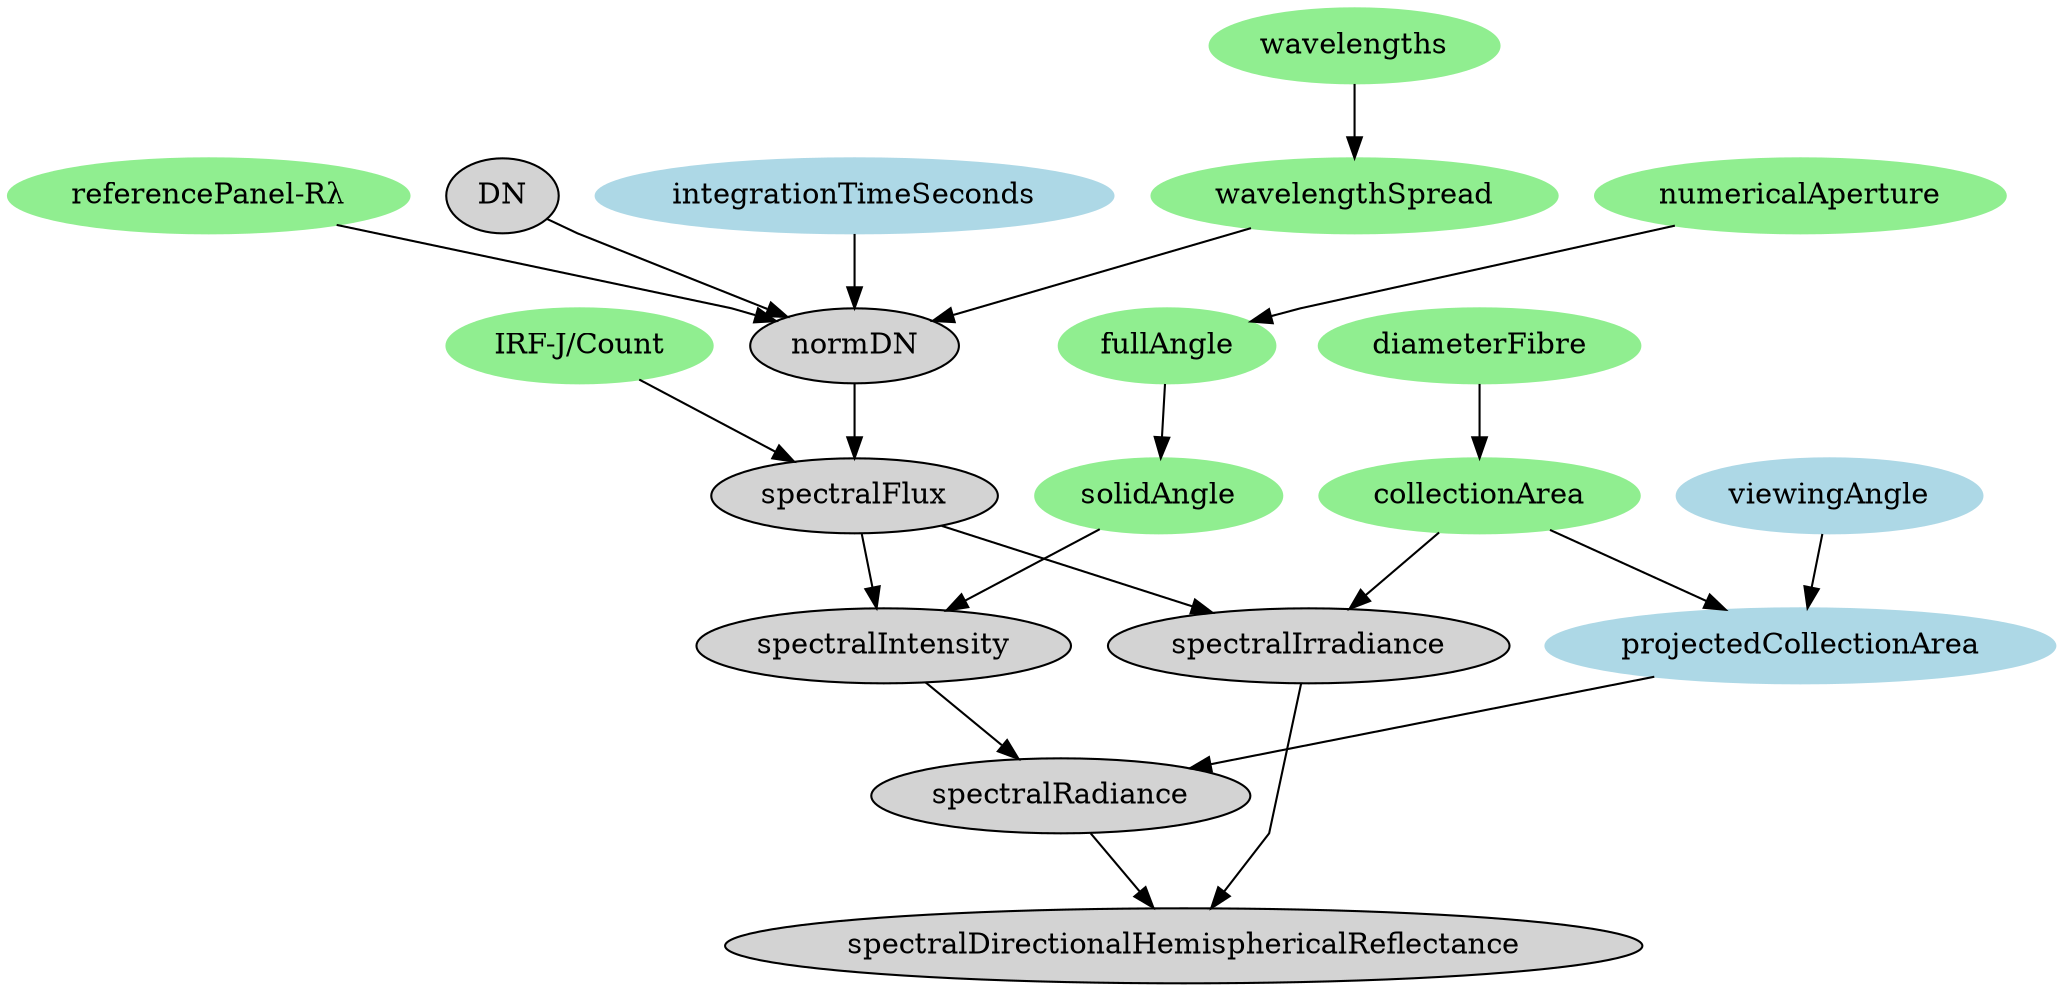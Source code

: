 digraph LR {
  splines=polyline;
  
	subgraph _0 {
		node [style=filled, color=lightblue];
		integrationTimeSeconds;
		viewingAngle -> projectedCollectionArea;
		label = "Measurement metadata - measured";
	}
	
	subgraph _1 {
		node [style=filled, color=lightgreen];
		wavelengths -> wavelengthSpread;
		diameterFibre -> collectionArea;
		"IRF-J/Count";
		numericalAperture -> fullAngle -> solidAngle;
		"referencePanel-Rλ"
		label = "Instrument metadata - measured";
		color=blue
	}
	
	subgraph _2 {
		node [style=filled];
		DN -> normDN -> spectralFlux -> spectralIntensity;
    spectralIntensity -> spectralRadiance;
    spectralFlux -> spectralIrradiance;
    spectralIrradiance -> spectralDirectionalHemisphericalReflectance
    spectralRadiance -> spectralDirectionalHemisphericalReflectance
		label = "Measurement";
		color=green
	}
	
	integrationTimeSeconds -> normDN;
	wavelengthSpread -> normDN;
	"IRF-J/Count" -> spectralFlux;
	solidAngle -> spectralIntensity;
	collectionArea -> spectralIrradiance;
	projectedCollectionArea -> spectralRadiance;
	collectionArea -> projectedCollectionArea;
	"referencePanel-Rλ" -> normDN
}